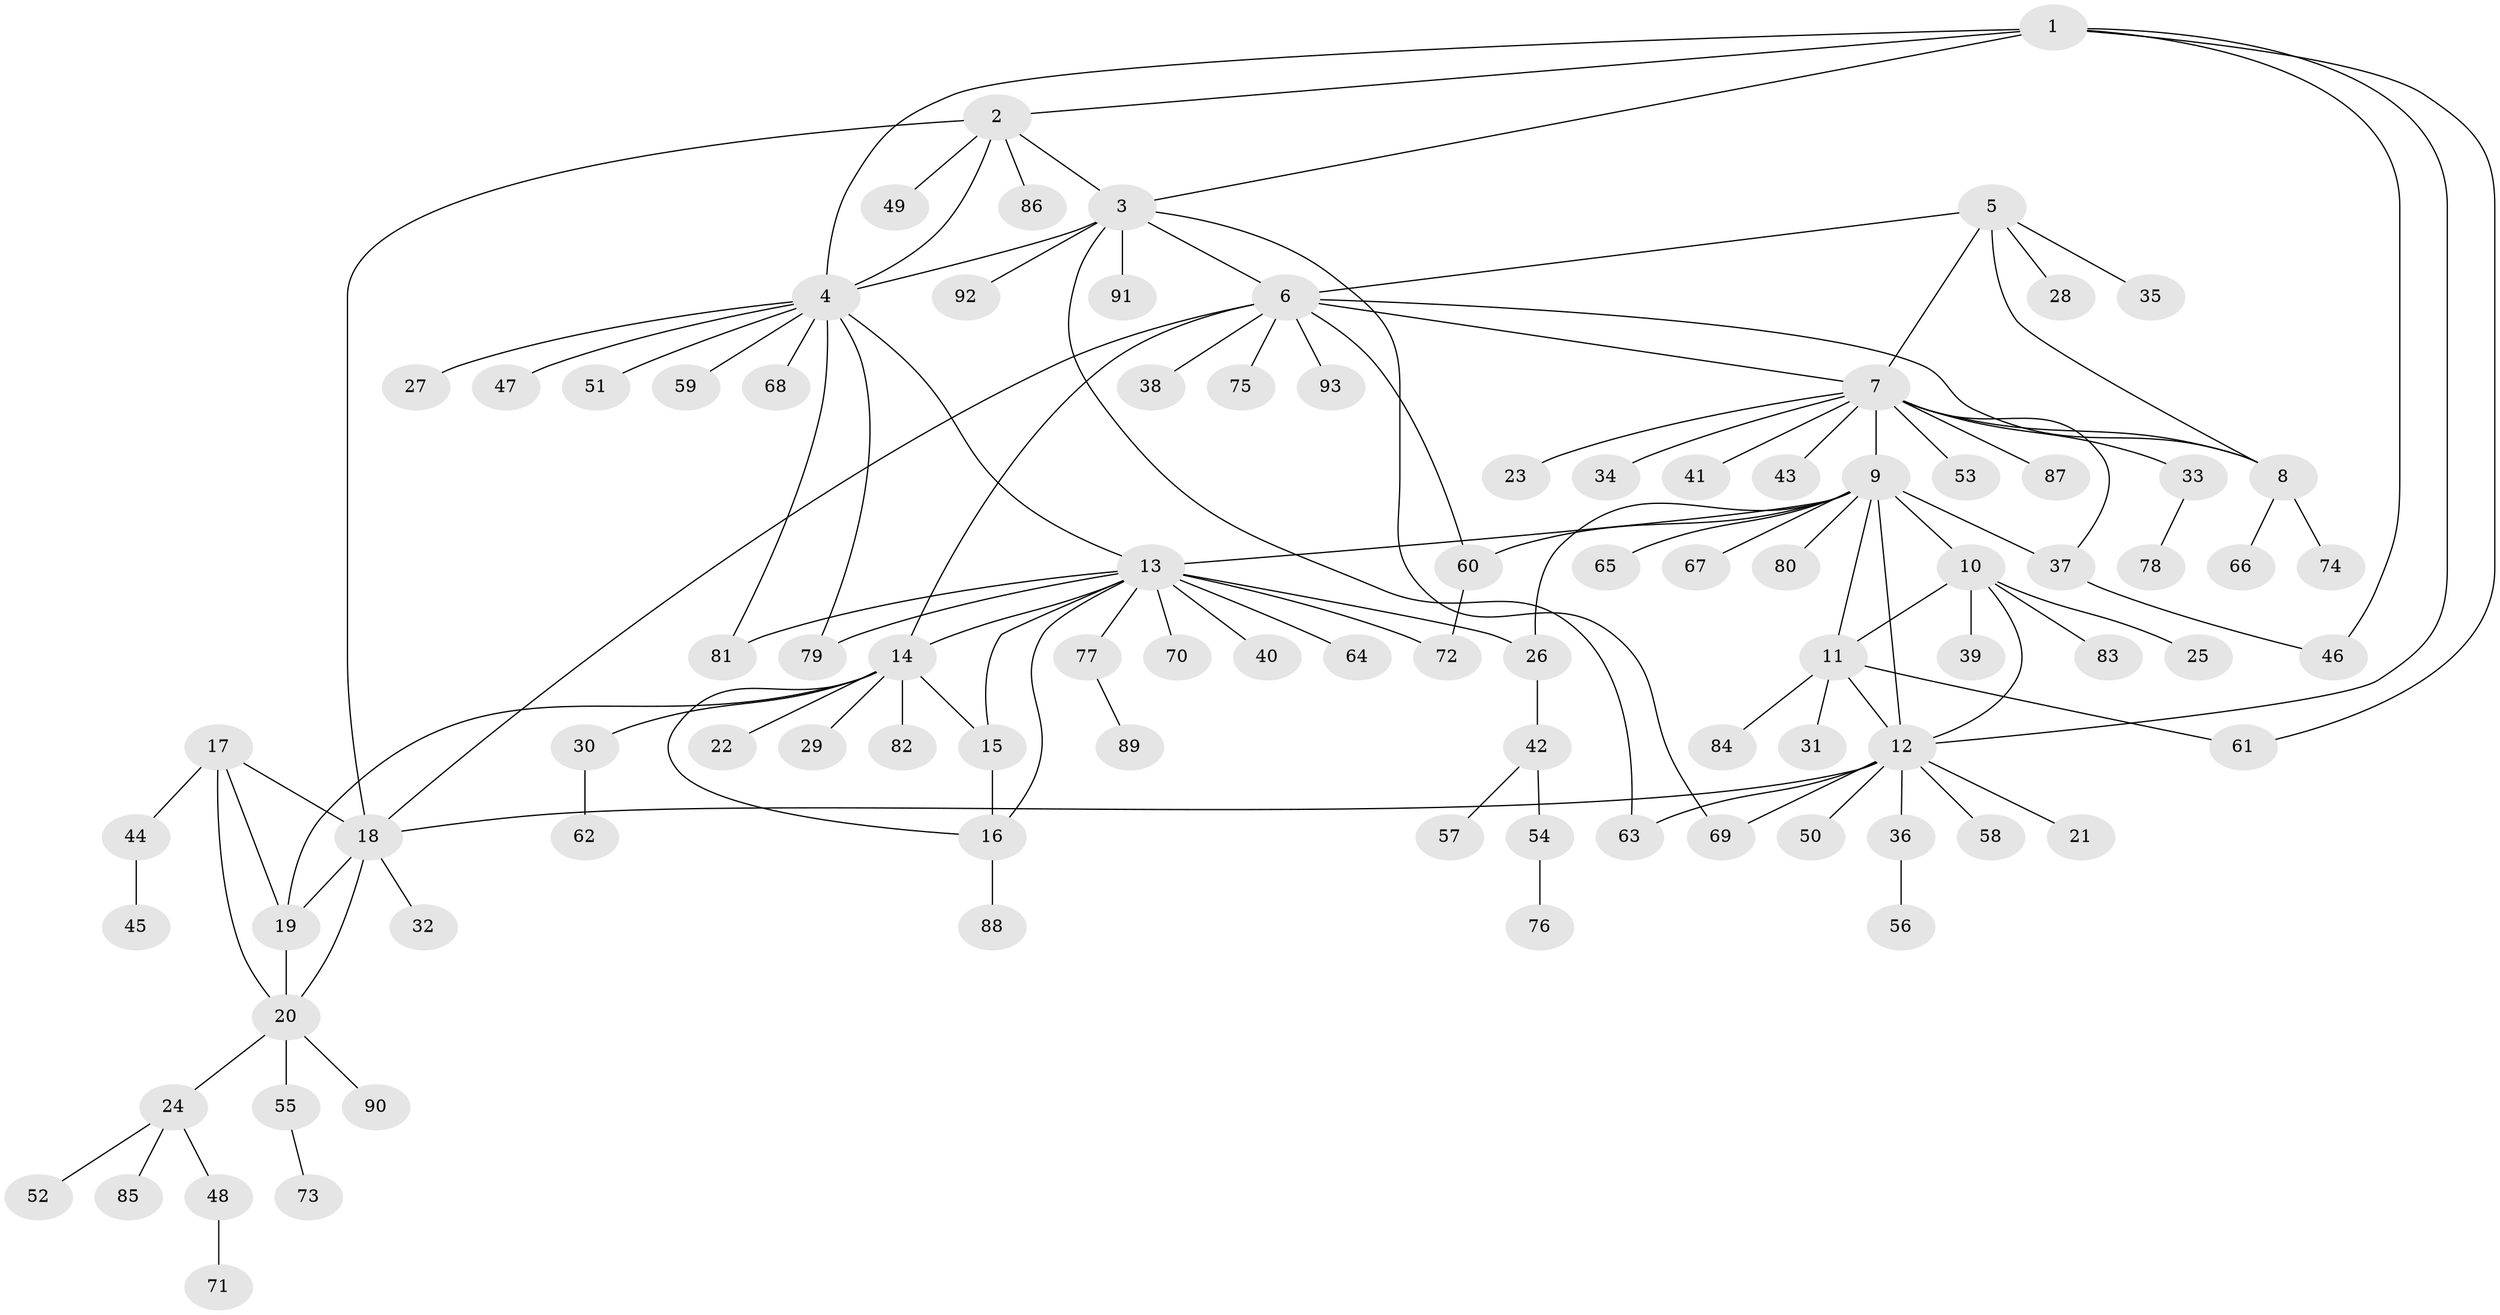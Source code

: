 // Generated by graph-tools (version 1.1) at 2025/37/03/09/25 02:37:30]
// undirected, 93 vertices, 123 edges
graph export_dot {
graph [start="1"]
  node [color=gray90,style=filled];
  1;
  2;
  3;
  4;
  5;
  6;
  7;
  8;
  9;
  10;
  11;
  12;
  13;
  14;
  15;
  16;
  17;
  18;
  19;
  20;
  21;
  22;
  23;
  24;
  25;
  26;
  27;
  28;
  29;
  30;
  31;
  32;
  33;
  34;
  35;
  36;
  37;
  38;
  39;
  40;
  41;
  42;
  43;
  44;
  45;
  46;
  47;
  48;
  49;
  50;
  51;
  52;
  53;
  54;
  55;
  56;
  57;
  58;
  59;
  60;
  61;
  62;
  63;
  64;
  65;
  66;
  67;
  68;
  69;
  70;
  71;
  72;
  73;
  74;
  75;
  76;
  77;
  78;
  79;
  80;
  81;
  82;
  83;
  84;
  85;
  86;
  87;
  88;
  89;
  90;
  91;
  92;
  93;
  1 -- 2;
  1 -- 3;
  1 -- 4;
  1 -- 12;
  1 -- 46;
  1 -- 61;
  2 -- 3;
  2 -- 4;
  2 -- 18;
  2 -- 49;
  2 -- 86;
  3 -- 4;
  3 -- 6;
  3 -- 63;
  3 -- 69;
  3 -- 91;
  3 -- 92;
  4 -- 13;
  4 -- 27;
  4 -- 47;
  4 -- 51;
  4 -- 59;
  4 -- 68;
  4 -- 79;
  4 -- 81;
  5 -- 6;
  5 -- 7;
  5 -- 8;
  5 -- 28;
  5 -- 35;
  6 -- 7;
  6 -- 8;
  6 -- 14;
  6 -- 18;
  6 -- 38;
  6 -- 60;
  6 -- 75;
  6 -- 93;
  7 -- 8;
  7 -- 9;
  7 -- 23;
  7 -- 33;
  7 -- 34;
  7 -- 37;
  7 -- 41;
  7 -- 43;
  7 -- 53;
  7 -- 87;
  8 -- 66;
  8 -- 74;
  9 -- 10;
  9 -- 11;
  9 -- 12;
  9 -- 13;
  9 -- 26;
  9 -- 37;
  9 -- 60;
  9 -- 65;
  9 -- 67;
  9 -- 80;
  10 -- 11;
  10 -- 12;
  10 -- 25;
  10 -- 39;
  10 -- 83;
  11 -- 12;
  11 -- 31;
  11 -- 61;
  11 -- 84;
  12 -- 18;
  12 -- 21;
  12 -- 36;
  12 -- 50;
  12 -- 58;
  12 -- 63;
  12 -- 69;
  13 -- 14;
  13 -- 15;
  13 -- 16;
  13 -- 26;
  13 -- 40;
  13 -- 64;
  13 -- 70;
  13 -- 72;
  13 -- 77;
  13 -- 79;
  13 -- 81;
  14 -- 15;
  14 -- 16;
  14 -- 19;
  14 -- 22;
  14 -- 29;
  14 -- 30;
  14 -- 82;
  15 -- 16;
  16 -- 88;
  17 -- 18;
  17 -- 19;
  17 -- 20;
  17 -- 44;
  18 -- 19;
  18 -- 20;
  18 -- 32;
  19 -- 20;
  20 -- 24;
  20 -- 55;
  20 -- 90;
  24 -- 48;
  24 -- 52;
  24 -- 85;
  26 -- 42;
  30 -- 62;
  33 -- 78;
  36 -- 56;
  37 -- 46;
  42 -- 54;
  42 -- 57;
  44 -- 45;
  48 -- 71;
  54 -- 76;
  55 -- 73;
  60 -- 72;
  77 -- 89;
}

